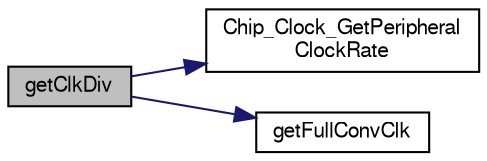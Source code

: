 digraph "getClkDiv"
{
  edge [fontname="FreeSans",fontsize="10",labelfontname="FreeSans",labelfontsize="10"];
  node [fontname="FreeSans",fontsize="10",shape=record];
  rankdir="LR";
  Node1 [label="getClkDiv",height=0.2,width=0.4,color="black", fillcolor="grey75", style="filled", fontcolor="black"];
  Node1 -> Node2 [color="midnightblue",fontsize="10",style="solid"];
  Node2 [label="Chip_Clock_GetPeripheral\lClockRate",height=0.2,width=0.4,color="black", fillcolor="white", style="filled",URL="$group__CLOCK__17XX__40XX.html#ga9c2bc86c857119426aa6a724c12a6f42",tooltip="Returns clock rate for a peripheral (from peripheral clock) "];
  Node1 -> Node3 [color="midnightblue",fontsize="10",style="solid"];
  Node3 [label="getFullConvClk",height=0.2,width=0.4,color="black", fillcolor="white", style="filled",URL="$adc__17xx__40xx_8c.html#a4f78d83197621aba61146de0d2ac07ad"];
}
